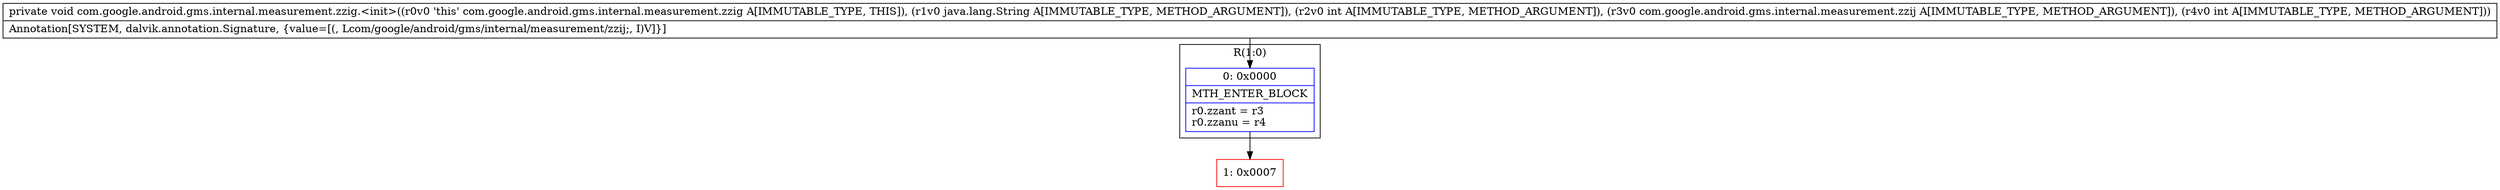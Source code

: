 digraph "CFG forcom.google.android.gms.internal.measurement.zzig.\<init\>(Ljava\/lang\/String;ILcom\/google\/android\/gms\/internal\/measurement\/zzij;I)V" {
subgraph cluster_Region_1123421778 {
label = "R(1:0)";
node [shape=record,color=blue];
Node_0 [shape=record,label="{0\:\ 0x0000|MTH_ENTER_BLOCK\l|r0.zzant = r3\lr0.zzanu = r4\l}"];
}
Node_1 [shape=record,color=red,label="{1\:\ 0x0007}"];
MethodNode[shape=record,label="{private void com.google.android.gms.internal.measurement.zzig.\<init\>((r0v0 'this' com.google.android.gms.internal.measurement.zzig A[IMMUTABLE_TYPE, THIS]), (r1v0 java.lang.String A[IMMUTABLE_TYPE, METHOD_ARGUMENT]), (r2v0 int A[IMMUTABLE_TYPE, METHOD_ARGUMENT]), (r3v0 com.google.android.gms.internal.measurement.zzij A[IMMUTABLE_TYPE, METHOD_ARGUMENT]), (r4v0 int A[IMMUTABLE_TYPE, METHOD_ARGUMENT]))  | Annotation[SYSTEM, dalvik.annotation.Signature, \{value=[(, Lcom\/google\/android\/gms\/internal\/measurement\/zzij;, I)V]\}]\l}"];
MethodNode -> Node_0;
Node_0 -> Node_1;
}

